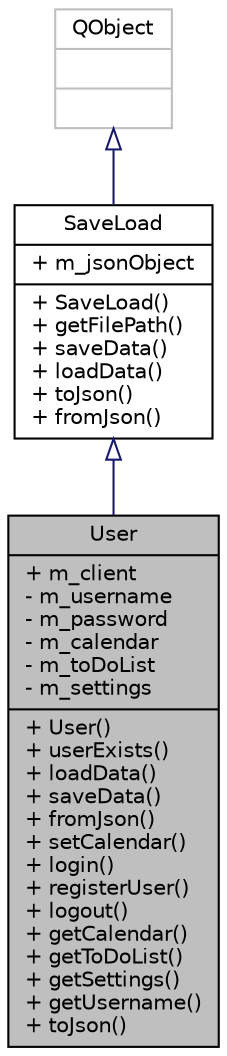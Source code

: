 digraph "User"
{
 // LATEX_PDF_SIZE
  edge [fontname="Helvetica",fontsize="10",labelfontname="Helvetica",labelfontsize="10"];
  node [fontname="Helvetica",fontsize="10",shape=record];
  Node1 [label="{User\n|+ m_client\l- m_username\l- m_password\l- m_calendar\l- m_toDoList\l- m_settings\l|+ User()\l+ userExists()\l+ loadData()\l+ saveData()\l+ fromJson()\l+ setCalendar()\l+ login()\l+ registerUser()\l+ logout()\l+ getCalendar()\l+ getToDoList()\l+ getSettings()\l+ getUsername()\l+ toJson()\l}",height=0.2,width=0.4,color="black", fillcolor="grey75", style="filled", fontcolor="black",tooltip=" "];
  Node2 -> Node1 [dir="back",color="midnightblue",fontsize="10",style="solid",arrowtail="onormal"];
  Node2 [label="{SaveLoad\n|+ m_jsonObject\l|+ SaveLoad()\l+ getFilePath()\l+ saveData()\l+ loadData()\l+ toJson()\l+ fromJson()\l}",height=0.2,width=0.4,color="black", fillcolor="white", style="filled",URL="$classSaveLoad.html",tooltip=" "];
  Node3 -> Node2 [dir="back",color="midnightblue",fontsize="10",style="solid",arrowtail="onormal"];
  Node3 [label="{QObject\n||}",height=0.2,width=0.4,color="grey75", fillcolor="white", style="filled",tooltip=" "];
}
